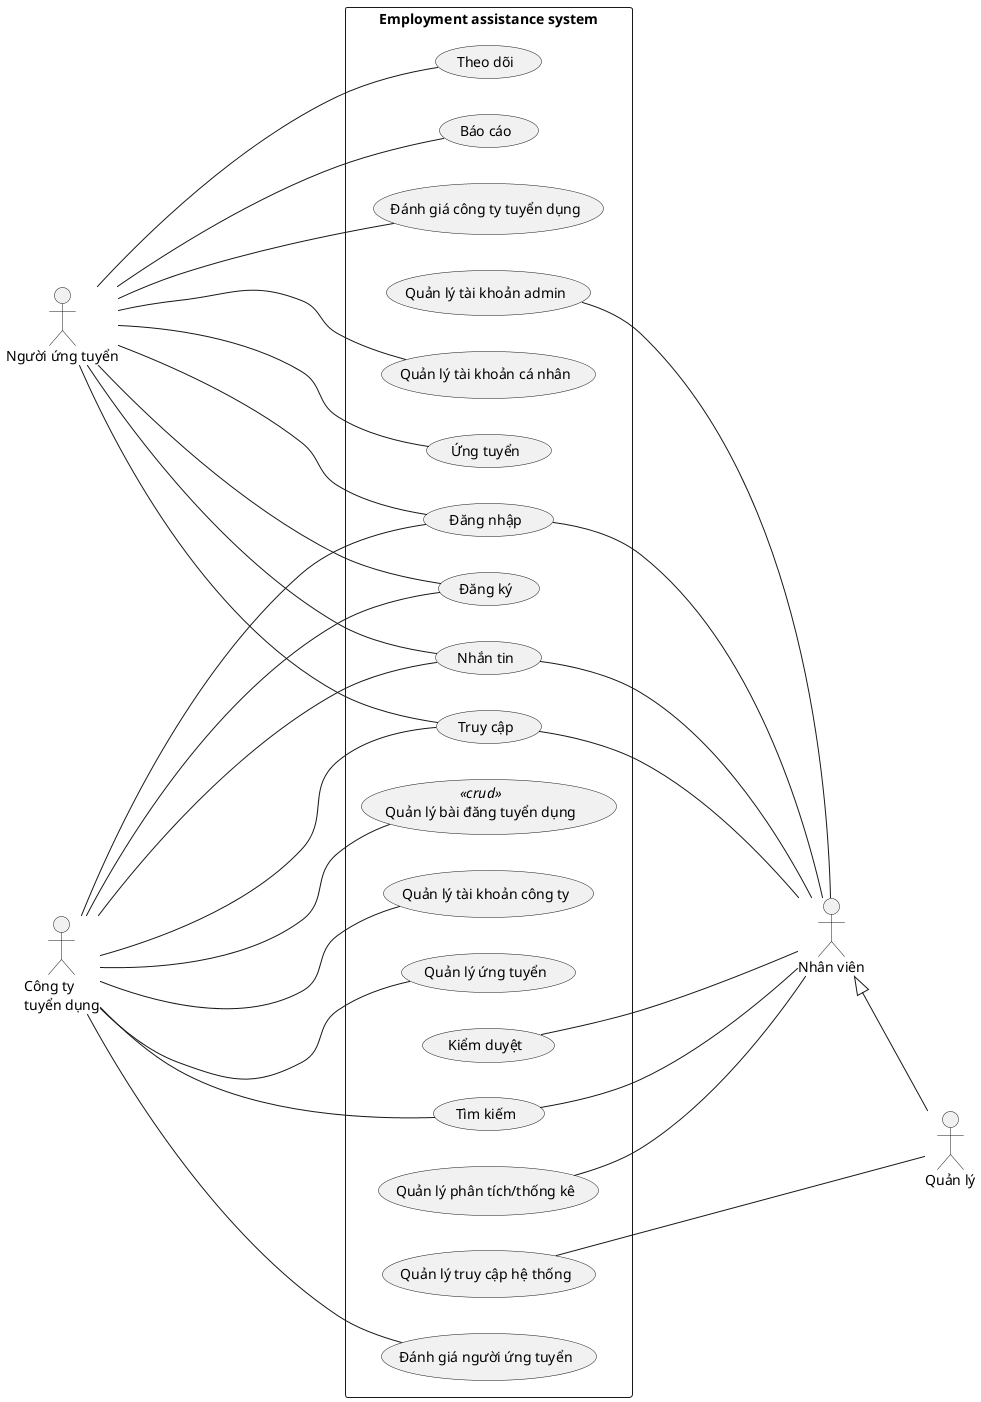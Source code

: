 @startuml UsecaseTongQuat
left to right direction

actor "Nhân viên" as nhanVien
actor "Quản lý" as quanLy
actor "Người ứng tuyển" as nguoiUngTuyen
actor "Công ty\ntuyển dụng" as congTy

rectangle "Employment assistance system" {
    usecase "Đăng nhập" as dangNhap
    usecase "Đăng ký" as dangKy
    usecase "Quản lý bài đăng tuyển dụng" as quanLyBaiDang <<crud>>
    usecase "Theo dõi" as theoDoi
    usecase "Báo cáo" as baoCao
    usecase "Đánh giá công ty tuyển dụng" as danhGiaCongTyTuyenDung
    usecase "Quản lý tài khoản cá nhân" as quanLyTaiKhoanCaNhan
    usecase "Quản lý tài khoản công ty" as quanLyTaiKhoanCongTy
    usecase "Ứng tuyển" as ungTuyen
    usecase "Quản lý ứng tuyển" as quanLyUngTuyen
    usecase "Nhắn tin" as nhanTin
    usecase "Tìm kiếm" as timKiem
    usecase "Truy cập" as truyCap
    usecase "Quản lý phân tích/thống kê" as quanLyPhanTich
    usecase "Kiểm duyệt" as kiemDuyet
    usecase "Quản lý truy cập hệ thống" as quanLyTruyCap
    usecase "Quản lý tài khoản admin" as quanLyTaiKhoanAdmin
    usecase "Đánh giá người ứng tuyển" as danhGiaNguoiUngTuyen
}

dangNhap ---- nhanVien
nhanTin ---- nhanVien
timKiem ---- nhanVien
truyCap ---- nhanVien
quanLyPhanTich ---- nhanVien
kiemDuyet ---- nhanVien
quanLyTaiKhoanAdmin ---- nhanVien

nhanVien ^-- quanLy
quanLyTruyCap -- quanLy

nguoiUngTuyen ----- dangNhap
nguoiUngTuyen ----- dangKy
nguoiUngTuyen ----- theoDoi
nguoiUngTuyen ----- baoCao
nguoiUngTuyen ----- danhGiaCongTyTuyenDung
nguoiUngTuyen ----- quanLyTaiKhoanCaNhan
nguoiUngTuyen ----- ungTuyen
nguoiUngTuyen ----- nhanTin
nguoiUngTuyen ----- truyCap

congTy ----- dangNhap
congTy ----- dangKy
congTy ----- quanLyBaiDang
congTy ----- quanLyTaiKhoanCongTy
congTy ----- quanLyUngTuyen
congTy ----- nhanTin
congTy ----- timKiem
congTy ----- truyCap
congTy ----- danhGiaNguoiUngTuyen

@enduml